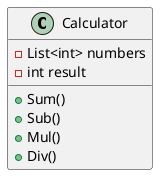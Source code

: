 @startuml Class diagram

class Calculator {
    - List<int> numbers
    - int result
    + Sum()
    + Sub()
    + Mul()
    + Div()
}
@enduml